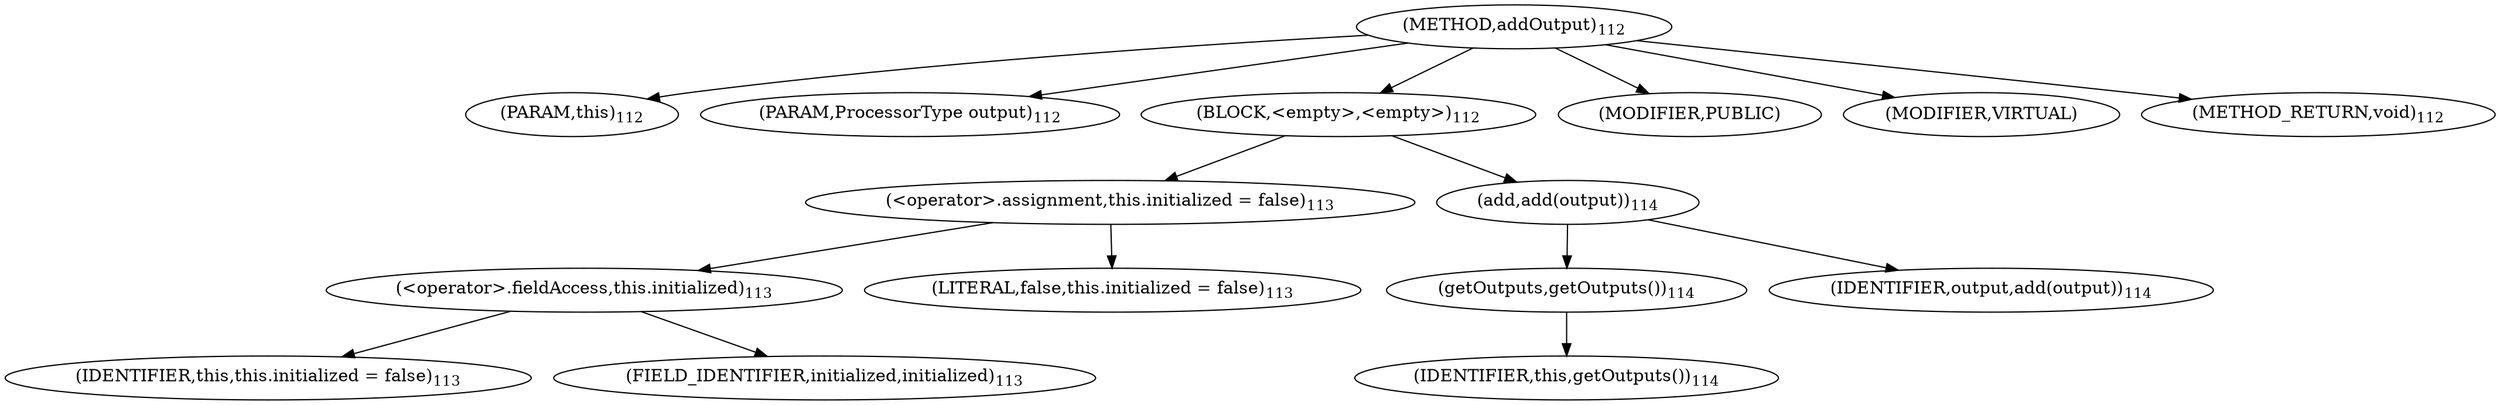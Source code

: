 digraph "addOutput" {  
"231" [label = <(METHOD,addOutput)<SUB>112</SUB>> ]
"25" [label = <(PARAM,this)<SUB>112</SUB>> ]
"232" [label = <(PARAM,ProcessorType output)<SUB>112</SUB>> ]
"233" [label = <(BLOCK,&lt;empty&gt;,&lt;empty&gt;)<SUB>112</SUB>> ]
"234" [label = <(&lt;operator&gt;.assignment,this.initialized = false)<SUB>113</SUB>> ]
"235" [label = <(&lt;operator&gt;.fieldAccess,this.initialized)<SUB>113</SUB>> ]
"236" [label = <(IDENTIFIER,this,this.initialized = false)<SUB>113</SUB>> ]
"237" [label = <(FIELD_IDENTIFIER,initialized,initialized)<SUB>113</SUB>> ]
"238" [label = <(LITERAL,false,this.initialized = false)<SUB>113</SUB>> ]
"239" [label = <(add,add(output))<SUB>114</SUB>> ]
"240" [label = <(getOutputs,getOutputs())<SUB>114</SUB>> ]
"24" [label = <(IDENTIFIER,this,getOutputs())<SUB>114</SUB>> ]
"241" [label = <(IDENTIFIER,output,add(output))<SUB>114</SUB>> ]
"242" [label = <(MODIFIER,PUBLIC)> ]
"243" [label = <(MODIFIER,VIRTUAL)> ]
"244" [label = <(METHOD_RETURN,void)<SUB>112</SUB>> ]
  "231" -> "25" 
  "231" -> "232" 
  "231" -> "233" 
  "231" -> "242" 
  "231" -> "243" 
  "231" -> "244" 
  "233" -> "234" 
  "233" -> "239" 
  "234" -> "235" 
  "234" -> "238" 
  "235" -> "236" 
  "235" -> "237" 
  "239" -> "240" 
  "239" -> "241" 
  "240" -> "24" 
}
